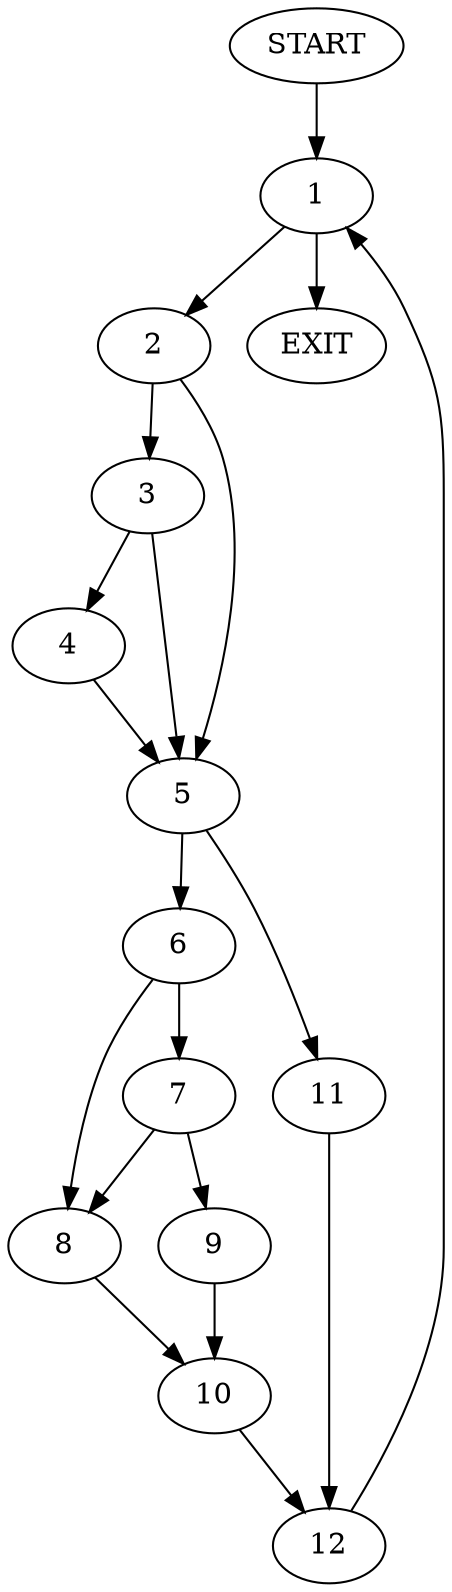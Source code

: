 digraph { 
0 [label="START"];
1;
2;
3;
4;
5;
6;
7;
8;
9;
10;
11;
12;
13[label="EXIT"];
0 -> 1;
1 -> 2;
1 -> 13;
2 -> 5;
2 -> 3;
3 -> 5;
3 -> 4;
4 -> 5;
5 -> 6;
5 -> 11;
6 -> 8;
6 -> 7;
7 -> 8;
7 -> 9;
8 -> 10;
9 -> 10;
10 -> 12;
11 -> 12;
12 -> 1;
}